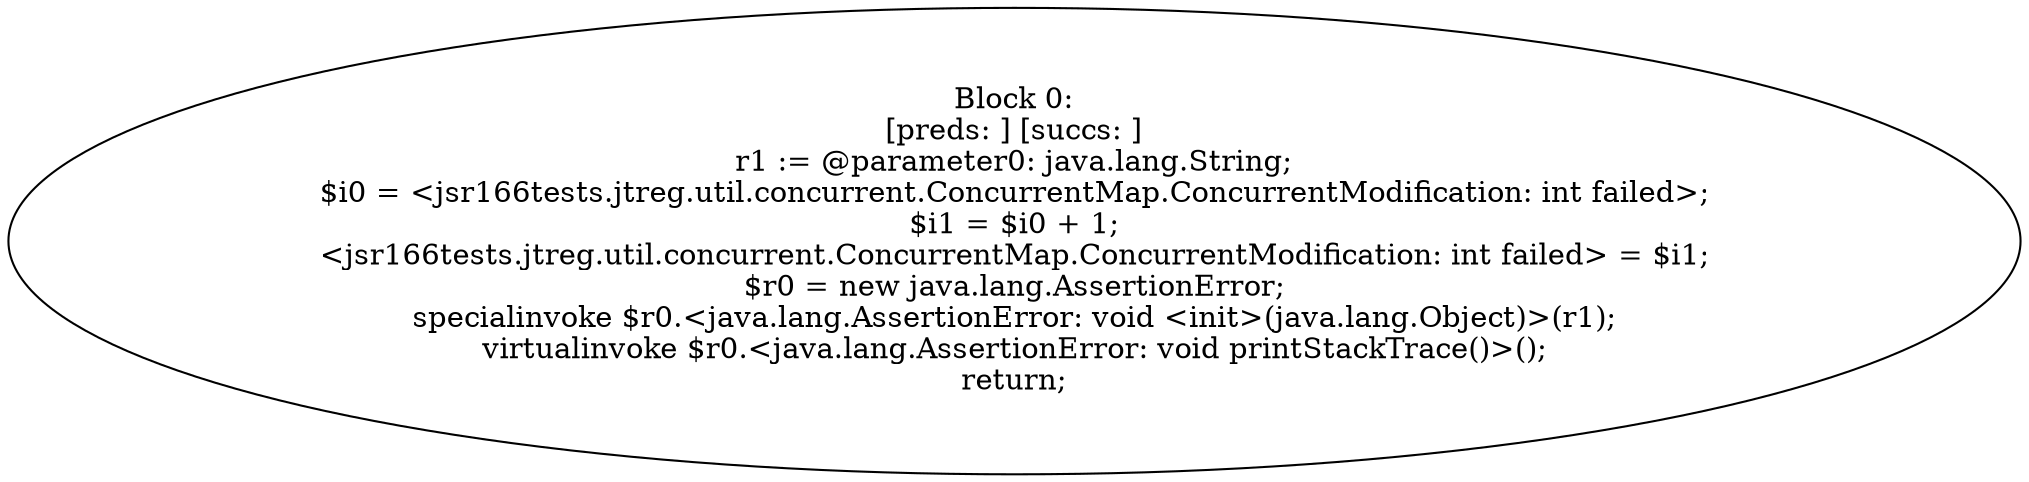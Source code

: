digraph "unitGraph" {
    "Block 0:
[preds: ] [succs: ]
r1 := @parameter0: java.lang.String;
$i0 = <jsr166tests.jtreg.util.concurrent.ConcurrentMap.ConcurrentModification: int failed>;
$i1 = $i0 + 1;
<jsr166tests.jtreg.util.concurrent.ConcurrentMap.ConcurrentModification: int failed> = $i1;
$r0 = new java.lang.AssertionError;
specialinvoke $r0.<java.lang.AssertionError: void <init>(java.lang.Object)>(r1);
virtualinvoke $r0.<java.lang.AssertionError: void printStackTrace()>();
return;
"
}
